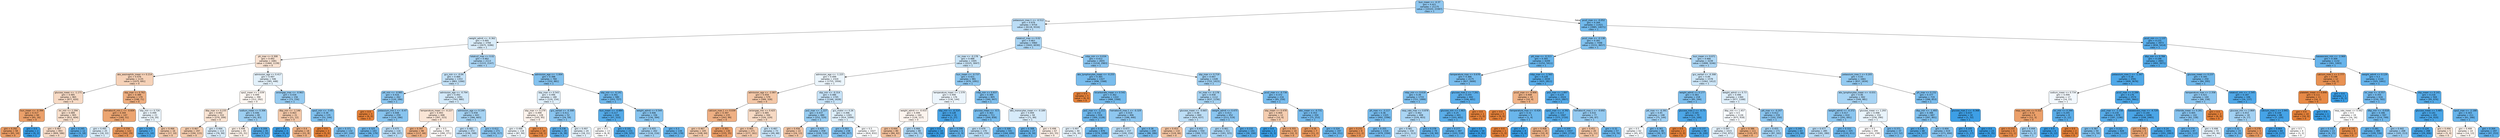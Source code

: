 digraph Tree {
node [shape=box, style="filled, rounded", color="black", fontname="helvetica"] ;
edge [fontname="helvetica"] ;
0 [label="bun_mean <= -0.37\ngini = 0.421\nsamples = 21175\nvalue = [10103, 23387]\nclass = 1", fillcolor="#8fc7f0"] ;
1 [label="potassium_max.1 <= -0.512\ngini = 0.479\nsamples = 9754\nvalue = [6118, 9316]\nclass = 1", fillcolor="#bbddf6"] ;
0 -> 1 [labeldistance=2.5, labelangle=45, headlabel="True"] ;
2 [label="weight_admit <= -0.362\ngini = 0.495\nsamples = 3794\nvalue = [2675, 3286]\nclass = 1", fillcolor="#daedfa"] ;
1 -> 2 ;
3 [label="ph_max <= 0.308\ngini = 0.492\nsamples = 1681\nvalue = [1460, 1139]\nclass = 0", fillcolor="#f9e3d3"] ;
2 -> 3 ;
4 [label="abs_eosinophils_mean <= 0.214\ngini = 0.476\nsamples = 1135\nvalue = [1075, 691]\nclass = 0", fillcolor="#f6d2b8"] ;
3 -> 4 ;
5 [label="glucose_mean <= -1.171\ngini = 0.485\nsamples = 965\nvalue = [877, 620]\nclass = 0", fillcolor="#f7dac5"] ;
4 -> 5 ;
6 [label="bun_mean <= -0.394\ngini = 0.317\nsamples = 60\nvalue = [65, 16]\nclass = 0", fillcolor="#eba06a"] ;
5 -> 6 ;
7 [label="gini = 0.292\nsamples = 58\nvalue = [65, 14]\nclass = 0", fillcolor="#eb9c64"] ;
6 -> 7 ;
8 [label="gini = 0.0\nsamples = 2\nvalue = [0, 2]\nclass = 1", fillcolor="#399de5"] ;
6 -> 8 ;
9 [label="inr_min <= 2.294\ngini = 0.489\nsamples = 905\nvalue = [812, 604]\nclass = 0", fillcolor="#f8dfcc"] ;
5 -> 9 ;
10 [label="gini = 0.487\nsamples = 893\nvalue = [809, 586]\nclass = 0", fillcolor="#f8dcc8"] ;
9 -> 10 ;
11 [label="gini = 0.245\nsamples = 12\nvalue = [3, 18]\nclass = 1", fillcolor="#5aade9"] ;
9 -> 11 ;
12 [label="sbp_max <= 0.762\ngini = 0.389\nsamples = 170\nvalue = [198, 71]\nclass = 0", fillcolor="#eeae80"] ;
4 -> 12 ;
13 [label="hematocrit_min.1 <= -0.604\ngini = 0.344\nsamples = 147\nvalue = [180, 51]\nclass = 0", fillcolor="#eca571"] ;
12 -> 13 ;
14 [label="gini = 0.495\nsamples = 25\nvalue = [18, 22]\nclass = 1", fillcolor="#dbedfa"] ;
13 -> 14 ;
15 [label="gini = 0.258\nsamples = 122\nvalue = [162, 29]\nclass = 0", fillcolor="#ea985c"] ;
13 -> 15 ;
16 [label="sbp_min <= 0.726\ngini = 0.499\nsamples = 23\nvalue = [18, 20]\nclass = 1", fillcolor="#ebf5fc"] ;
12 -> 16 ;
17 [label="gini = 0.165\nsamples = 7\nvalue = [1, 10]\nclass = 1", fillcolor="#4da7e8"] ;
16 -> 17 ;
18 [label="gini = 0.466\nsamples = 16\nvalue = [17, 10]\nclass = 0", fillcolor="#f4cbad"] ;
16 -> 18 ;
19 [label="admission_age <= 0.417\ngini = 0.497\nsamples = 546\nvalue = [385, 448]\nclass = 1", fillcolor="#e3f1fb"] ;
3 -> 19 ;
20 [label="spo2_mean <= 1.039\ngini = 0.499\nsamples = 390\nvalue = [312, 292]\nclass = 0", fillcolor="#fdf7f2"] ;
19 -> 20 ;
21 [label="dbp_max <= 0.235\ngini = 0.492\nsamples = 310\nvalue = [270, 209]\nclass = 0", fillcolor="#f9e3d2"] ;
20 -> 21 ;
22 [label="gini = 0.467\nsamples = 197\nvalue = [194, 115]\nclass = 0", fillcolor="#f4ccae"] ;
21 -> 22 ;
23 [label="gini = 0.494\nsamples = 113\nvalue = [76, 94]\nclass = 1", fillcolor="#d9ecfa"] ;
21 -> 23 ;
24 [label="sodium_mean <= 0.306\ngini = 0.446\nsamples = 80\nvalue = [42, 83]\nclass = 1", fillcolor="#9dcff2"] ;
20 -> 24 ;
25 [label="gini = 0.498\nsamples = 45\nvalue = [35, 31]\nclass = 0", fillcolor="#fcf1e8"] ;
24 -> 25 ;
26 [label="gini = 0.209\nsamples = 35\nvalue = [7, 52]\nclass = 1", fillcolor="#54aae8"] ;
24 -> 26 ;
27 [label="aniongap_max <= -0.963\ngini = 0.434\nsamples = 156\nvalue = [73, 156]\nclass = 1", fillcolor="#96cbf1"] ;
19 -> 27 ;
28 [label="dbp_min <= -1.146\ngini = 0.463\nsamples = 21\nvalue = [21, 12]\nclass = 0", fillcolor="#f4c9aa"] ;
27 -> 28 ;
29 [label="gini = 0.0\nsamples = 3\nvalue = [0, 4]\nclass = 1", fillcolor="#399de5"] ;
28 -> 29 ;
30 [label="gini = 0.4\nsamples = 18\nvalue = [21, 8]\nclass = 0", fillcolor="#efb184"] ;
28 -> 30 ;
31 [label="spo2_min <= -3.45\ngini = 0.39\nsamples = 135\nvalue = [52, 144]\nclass = 1", fillcolor="#80c0ee"] ;
27 -> 31 ;
32 [label="gini = 0.0\nsamples = 3\nvalue = [5, 0]\nclass = 0", fillcolor="#e58139"] ;
31 -> 32 ;
33 [label="gini = 0.371\nsamples = 132\nvalue = [47, 144]\nclass = 1", fillcolor="#7abded"] ;
31 -> 33 ;
34 [label="totalco2_max <= 0.02\ngini = 0.462\nsamples = 2113\nvalue = [1215, 2147]\nclass = 1", fillcolor="#a9d4f4"] ;
2 -> 34 ;
35 [label="gcs_min <= -0.04\ngini = 0.484\nsamples = 1353\nvalue = [883, 1266]\nclass = 1", fillcolor="#c3e1f7"] ;
34 -> 35 ;
36 [label="ptt_min <= -0.985\ngini = 0.416\nsamples = 262\nvalue = [120, 286]\nclass = 1", fillcolor="#8cc6f0"] ;
35 -> 36 ;
37 [label="gini = 0.0\nsamples = 3\nvalue = [6, 0]\nclass = 0", fillcolor="#e58139"] ;
36 -> 37 ;
38 [label="potassium_min.1 <= -0.47\ngini = 0.408\nsamples = 259\nvalue = [114, 286]\nclass = 1", fillcolor="#88c4ef"] ;
36 -> 38 ;
39 [label="gini = 0.325\nsamples = 143\nvalue = [46, 179]\nclass = 1", fillcolor="#6cb6ec"] ;
38 -> 39 ;
40 [label="gini = 0.475\nsamples = 116\nvalue = [68, 107]\nclass = 1", fillcolor="#b7dbf6"] ;
38 -> 40 ;
41 [label="admission_age <= -0.794\ngini = 0.492\nsamples = 1091\nvalue = [763, 980]\nclass = 1", fillcolor="#d3e9f9"] ;
35 -> 41 ;
42 [label="temperature_mean <= -0.227\ngini = 0.493\nsamples = 448\nvalue = [397, 315]\nclass = 0", fillcolor="#fae5d6"] ;
41 -> 42 ;
43 [label="gini = 0.397\nsamples = 98\nvalue = [117, 44]\nclass = 0", fillcolor="#efb083"] ;
42 -> 43 ;
44 [label="gini = 0.5\nsamples = 350\nvalue = [280, 271]\nclass = 0", fillcolor="#fefbf9"] ;
42 -> 44 ;
45 [label="admission_age <= 0.144\ngini = 0.458\nsamples = 643\nvalue = [366, 665]\nclass = 1", fillcolor="#a6d3f3"] ;
41 -> 45 ;
46 [label="gini = 0.482\nsamples = 372\nvalue = [236, 348]\nclass = 1", fillcolor="#bfdff7"] ;
45 -> 46 ;
47 [label="gini = 0.412\nsamples = 271\nvalue = [130, 317]\nclass = 1", fillcolor="#8ac5f0"] ;
45 -> 47 ;
48 [label="admission_age <= -1.004\ngini = 0.398\nsamples = 760\nvalue = [332, 881]\nclass = 1", fillcolor="#84c2ef"] ;
34 -> 48 ;
49 [label="sbp_max <= 0.543\ngini = 0.496\nsamples = 180\nvalue = [129, 154]\nclass = 1", fillcolor="#dfeffb"] ;
48 -> 49 ;
50 [label="sbp_max <= 0.279\ngini = 0.499\nsamples = 128\nvalue = [105, 95]\nclass = 0", fillcolor="#fdf3ec"] ;
49 -> 50 ;
51 [label="gini = 0.499\nsamples = 118\nvalue = [87, 94]\nclass = 1", fillcolor="#f0f8fd"] ;
50 -> 51 ;
52 [label="gini = 0.1\nsamples = 10\nvalue = [18, 1]\nclass = 0", fillcolor="#e68844"] ;
50 -> 52 ;
53 [label="gcs_verbal <= -0.308\ngini = 0.411\nsamples = 52\nvalue = [24, 59]\nclass = 1", fillcolor="#8ac5f0"] ;
49 -> 53 ;
54 [label="gini = 0.236\nsamples = 28\nvalue = [6, 38]\nclass = 1", fillcolor="#58ace9"] ;
53 -> 54 ;
55 [label="gini = 0.497\nsamples = 24\nvalue = [18, 21]\nclass = 1", fillcolor="#e3f1fb"] ;
53 -> 55 ;
56 [label="sbp_min <= -0.141\ngini = 0.341\nsamples = 580\nvalue = [203, 727]\nclass = 1", fillcolor="#70b8ec"] ;
48 -> 56 ;
57 [label="bun_mean <= -0.884\ngini = 0.217\nsamples = 244\nvalue = [47, 333]\nclass = 1", fillcolor="#55abe9"] ;
56 -> 57 ;
58 [label="gini = 0.5\nsamples = 13\nvalue = [8, 8]\nclass = 0", fillcolor="#ffffff"] ;
57 -> 58 ;
59 [label="gini = 0.191\nsamples = 231\nvalue = [39, 325]\nclass = 1", fillcolor="#51a9e8"] ;
57 -> 59 ;
60 [label="weight_admit <= 0.544\ngini = 0.406\nsamples = 336\nvalue = [156, 394]\nclass = 1", fillcolor="#87c4ef"] ;
56 -> 60 ;
61 [label="gini = 0.455\nsamples = 202\nvalue = [116, 216]\nclass = 1", fillcolor="#a3d2f3"] ;
60 -> 61 ;
62 [label="gini = 0.3\nsamples = 134\nvalue = [40, 178]\nclass = 1", fillcolor="#65b3eb"] ;
60 -> 62 ;
63 [label="totalco2_max <= 0.02\ngini = 0.463\nsamples = 5960\nvalue = [3443, 6030]\nclass = 1", fillcolor="#aad5f4"] ;
1 -> 63 ;
64 [label="inr_max <= -0.178\ngini = 0.488\nsamples = 3305\nvalue = [2225, 3047]\nclass = 1", fillcolor="#cae5f8"] ;
63 -> 64 ;
65 [label="admission_age <= -1.225\ngini = 0.499\nsamples = 2324\nvalue = [1755, 1956]\nclass = 1", fillcolor="#ebf5fc"] ;
64 -> 65 ;
66 [label="admission_age <= -2.087\ngini = 0.459\nsamples = 579\nvalue = [589, 328]\nclass = 0", fillcolor="#f3c7a7"] ;
65 -> 66 ;
67 [label="calcium_max.1 <= 0.039\ngini = 0.397\nsamples = 235\nvalue = [263, 99]\nclass = 0", fillcolor="#efb084"] ;
66 -> 67 ;
68 [label="gini = 0.467\nsamples = 105\nvalue = [108, 64]\nclass = 0", fillcolor="#f4ccae"] ;
67 -> 68 ;
69 [label="gini = 0.301\nsamples = 130\nvalue = [155, 35]\nclass = 0", fillcolor="#eb9d66"] ;
67 -> 69 ;
70 [label="aniongap_min <= 0.425\ngini = 0.485\nsamples = 344\nvalue = [326, 229]\nclass = 0", fillcolor="#f7dac4"] ;
66 -> 70 ;
71 [label="gini = 0.465\nsamples = 271\nvalue = [277, 161]\nclass = 0", fillcolor="#f4caac"] ;
70 -> 71 ;
72 [label="gini = 0.487\nsamples = 73\nvalue = [49, 68]\nclass = 1", fillcolor="#c8e4f8"] ;
70 -> 72 ;
73 [label="sbp_min <= -0.314\ngini = 0.486\nsamples = 1745\nvalue = [1166, 1628]\nclass = 1", fillcolor="#c7e3f8"] ;
65 -> 73 ;
74 [label="po2_max <= -1.227\ngini = 0.437\nsamples = 480\nvalue = [252, 529]\nclass = 1", fillcolor="#97ccf1"] ;
73 -> 74 ;
75 [label="gini = 0.456\nsamples = 22\nvalue = [24, 13]\nclass = 0", fillcolor="#f3c5a4"] ;
74 -> 75 ;
76 [label="gini = 0.425\nsamples = 458\nvalue = [228, 516]\nclass = 1", fillcolor="#90c8f0"] ;
74 -> 76 ;
77 [label="gcs_motor <= 0.26\ngini = 0.496\nsamples = 1265\nvalue = [914, 1099]\nclass = 1", fillcolor="#deeffb"] ;
73 -> 77 ;
78 [label="gini = 0.393\nsamples = 238\nvalue = [98, 267]\nclass = 1", fillcolor="#82c1ef"] ;
77 -> 78 ;
79 [label="gini = 0.5\nsamples = 1027\nvalue = [816, 832]\nclass = 1", fillcolor="#fbfdfe"] ;
77 -> 79 ;
80 [label="bun_mean <= -0.737\ngini = 0.421\nsamples = 981\nvalue = [470, 1091]\nclass = 1", fillcolor="#8ec7f0"] ;
64 -> 80 ;
81 [label="temperature_mean <= 1.579\ngini = 0.499\nsamples = 176\nvalue = [130, 144]\nclass = 1", fillcolor="#ecf5fc"] ;
80 -> 81 ;
82 [label="weight_admit <= -0.433\ngini = 0.499\nsamples = 160\nvalue = [128, 117]\nclass = 0", fillcolor="#fdf4ee"] ;
81 -> 82 ;
83 [label="gini = 0.444\nsamples = 80\nvalue = [84, 42]\nclass = 0", fillcolor="#f2c09c"] ;
82 -> 83 ;
84 [label="gini = 0.466\nsamples = 80\nvalue = [44, 75]\nclass = 1", fillcolor="#add6f4"] ;
82 -> 84 ;
85 [label="sbp_min <= -0.314\ngini = 0.128\nsamples = 16\nvalue = [2, 27]\nclass = 1", fillcolor="#48a4e7"] ;
81 -> 85 ;
86 [label="gini = 0.0\nsamples = 10\nvalue = [0, 18]\nclass = 1", fillcolor="#399de5"] ;
85 -> 86 ;
87 [label="gini = 0.298\nsamples = 6\nvalue = [2, 9]\nclass = 1", fillcolor="#65b3eb"] ;
85 -> 87 ;
88 [label="mbp_min <= 0.837\ngini = 0.389\nsamples = 805\nvalue = [340, 947]\nclass = 1", fillcolor="#80c0ee"] ;
80 -> 88 ;
89 [label="glucose_mean <= -0.5\ngini = 0.363\nsamples = 711\nvalue = [269, 858]\nclass = 1", fillcolor="#77bced"] ;
88 -> 89 ;
90 [label="gini = 0.479\nsamples = 170\nvalue = [105, 159]\nclass = 1", fillcolor="#bcdef6"] ;
89 -> 90 ;
91 [label="gini = 0.308\nsamples = 541\nvalue = [164, 699]\nclass = 1", fillcolor="#67b4eb"] ;
89 -> 91 ;
92 [label="abs_monocytes_mean <= -0.189\ngini = 0.494\nsamples = 94\nvalue = [71, 89]\nclass = 1", fillcolor="#d7ebfa"] ;
88 -> 92 ;
93 [label="gini = 0.308\nsamples = 27\nvalue = [8, 34]\nclass = 1", fillcolor="#68b4eb"] ;
92 -> 93 ;
94 [label="gini = 0.498\nsamples = 67\nvalue = [63, 55]\nclass = 0", fillcolor="#fcefe6"] ;
92 -> 94 ;
95 [label="mbp_min <= 0.034\ngini = 0.412\nsamples = 2655\nvalue = [1218, 2983]\nclass = 1", fillcolor="#8ac5f0"] ;
63 -> 95 ;
96 [label="abs_lymphocytes_mean <= -0.255\ngini = 0.365\nsamples = 1327\nvalue = [496, 1568]\nclass = 1", fillcolor="#78bced"] ;
95 -> 96 ;
97 [label="gini = 0.0\nsamples = 5\nvalue = [8, 0]\nclass = 0", fillcolor="#e58139"] ;
96 -> 97 ;
98 [label="bicarbonate_mean <= 0.542\ngini = 0.362\nsamples = 1322\nvalue = [488, 1568]\nclass = 1", fillcolor="#77bced"] ;
96 -> 98 ;
99 [label="po2_max <= -1.211\ngini = 0.332\nsamples = 916\nvalue = [300, 1128]\nclass = 1", fillcolor="#6eb7ec"] ;
98 -> 99 ;
100 [label="gini = 0.497\nsamples = 40\nvalue = [26, 30]\nclass = 1", fillcolor="#e5f2fc"] ;
99 -> 100 ;
101 [label="gini = 0.32\nsamples = 876\nvalue = [274, 1098]\nclass = 1", fillcolor="#6ab5eb"] ;
99 -> 101 ;
102 [label="hematocrit_max.1 <= -0.329\ngini = 0.419\nsamples = 406\nvalue = [188, 440]\nclass = 1", fillcolor="#8ec7f0"] ;
98 -> 102 ;
103 [label="gini = 0.477\nsamples = 157\nvalue = [100, 154]\nclass = 1", fillcolor="#baddf6"] ;
102 -> 103 ;
104 [label="gini = 0.36\nsamples = 249\nvalue = [88, 286]\nclass = 1", fillcolor="#76bbed"] ;
102 -> 104 ;
105 [label="sbp_max <= 0.719\ngini = 0.447\nsamples = 1328\nvalue = [722, 1415]\nclass = 1", fillcolor="#9ecff2"] ;
95 -> 105 ;
106 [label="inr_max <= -0.178\ngini = 0.458\nsamples = 1112\nvalue = [637, 1156]\nclass = 1", fillcolor="#a6d3f3"] ;
105 -> 106 ;
107 [label="glucose_mean <= -0.665\ngini = 0.48\nsamples = 660\nvalue = [424, 637]\nclass = 1", fillcolor="#bddef6"] ;
106 -> 107 ;
108 [label="gini = 0.453\nsamples = 110\nvalue = [124, 66]\nclass = 0", fillcolor="#f3c4a2"] ;
107 -> 108 ;
109 [label="gini = 0.452\nsamples = 550\nvalue = [300, 571]\nclass = 1", fillcolor="#a1d0f3"] ;
107 -> 109 ;
110 [label="weight_admit <= 0.475\ngini = 0.413\nsamples = 452\nvalue = [213, 519]\nclass = 1", fillcolor="#8ac5f0"] ;
106 -> 110 ;
111 [label="gini = 0.461\nsamples = 311\nvalue = [183, 325]\nclass = 1", fillcolor="#a8d4f4"] ;
110 -> 111 ;
112 [label="gini = 0.232\nsamples = 141\nvalue = [30, 194]\nclass = 1", fillcolor="#58ace9"] ;
110 -> 112 ;
113 [label="pco2_max <= -0.736\ngini = 0.372\nsamples = 216\nvalue = [85, 259]\nclass = 1", fillcolor="#7abdee"] ;
105 -> 113 ;
114 [label="sbp_mean <= 0.478\ngini = 0.469\nsamples = 12\nvalue = [10, 6]\nclass = 0", fillcolor="#f5cdb0"] ;
113 -> 114 ;
115 [label="gini = 0.0\nsamples = 2\nvalue = [0, 3]\nclass = 1", fillcolor="#399de5"] ;
114 -> 115 ;
116 [label="gini = 0.355\nsamples = 10\nvalue = [10, 3]\nclass = 0", fillcolor="#eda774"] ;
114 -> 116 ;
117 [label="wbc_mean <= -0.731\ngini = 0.353\nsamples = 204\nvalue = [75, 253]\nclass = 1", fillcolor="#74baed"] ;
113 -> 117 ;
118 [label="gini = 0.26\nsamples = 7\nvalue = [11, 2]\nclass = 0", fillcolor="#ea985d"] ;
117 -> 118 ;
119 [label="gini = 0.324\nsamples = 197\nvalue = [64, 251]\nclass = 1", fillcolor="#6bb6ec"] ;
117 -> 119 ;
120 [label="pco2_max <= -0.052\ngini = 0.344\nsamples = 11421\nvalue = [3985, 14071]\nclass = 1", fillcolor="#71b9ec"] ;
0 -> 120 [labeldistance=2.5, labelangle=-45, headlabel="False"] ;
121 [label="pco2_max <= -0.138\ngini = 0.391\nsamples = 7448\nvalue = [3151, 8657]\nclass = 1", fillcolor="#81c1ee"] ;
120 -> 121 ;
122 [label="ptt_max <= -0.313\ngini = 0.305\nsamples = 4209\nvalue = [1252, 5411]\nclass = 1", fillcolor="#67b4eb"] ;
121 -> 122 ;
123 [label="temperature_max <= 0.678\ngini = 0.366\nsamples = 2175\nvalue = [827, 2600]\nclass = 1", fillcolor="#78bced"] ;
122 -> 123 ;
124 [label="mbp_min <= 0.618\ngini = 0.39\nsamples = 1733\nvalue = [721, 1999]\nclass = 1", fillcolor="#80c0ee"] ;
123 -> 124 ;
125 [label="ph_max <= -3.117\ngini = 0.36\nsamples = 1325\nvalue = [492, 1596]\nclass = 1", fillcolor="#76bbed"] ;
124 -> 125 ;
126 [label="gini = 0.231\nsamples = 9\nvalue = [13, 2]\nclass = 0", fillcolor="#e99457"] ;
125 -> 126 ;
127 [label="gini = 0.355\nsamples = 1316\nvalue = [479, 1594]\nclass = 1", fillcolor="#74baed"] ;
125 -> 127 ;
128 [label="resp_rate_max <= 0.878\ngini = 0.462\nsamples = 408\nvalue = [229, 403]\nclass = 1", fillcolor="#aad5f4"] ;
124 -> 128 ;
129 [label="gini = 0.481\nsamples = 334\nvalue = [211, 313]\nclass = 1", fillcolor="#bedff7"] ;
128 -> 129 ;
130 [label="gini = 0.278\nsamples = 74\nvalue = [18, 90]\nclass = 1", fillcolor="#61b1ea"] ;
128 -> 130 ;
131 [label="glucose_max.2 <= 7.261\ngini = 0.255\nsamples = 442\nvalue = [106, 601]\nclass = 1", fillcolor="#5caeea"] ;
123 -> 131 ;
132 [label="glucose_min <= 1.463\ngini = 0.25\nsamples = 441\nvalue = [103, 601]\nclass = 1", fillcolor="#5baee9"] ;
131 -> 132 ;
133 [label="gini = 0.277\nsamples = 387\nvalue = [103, 518]\nclass = 1", fillcolor="#60b0ea"] ;
132 -> 133 ;
134 [label="gini = 0.0\nsamples = 54\nvalue = [0, 83]\nclass = 1", fillcolor="#399de5"] ;
132 -> 134 ;
135 [label="gini = 0.0\nsamples = 1\nvalue = [3, 0]\nclass = 0", fillcolor="#e58139"] ;
131 -> 135 ;
136 [label="mbp_max <= -1.565\ngini = 0.228\nsamples = 2034\nvalue = [425, 2811]\nclass = 1", fillcolor="#57ace9"] ;
122 -> 136 ;
137 [label="pco2_max <= -0.906\ngini = 0.408\nsamples = 10\nvalue = [10, 4]\nclass = 0", fillcolor="#efb388"] ;
136 -> 137 ;
138 [label="gini = 0.0\nsamples = 5\nvalue = [9, 0]\nclass = 0", fillcolor="#e58139"] ;
137 -> 138 ;
139 [label="temperature_max <= -0.426\ngini = 0.32\nsamples = 5\nvalue = [1, 4]\nclass = 1", fillcolor="#6ab6ec"] ;
137 -> 139 ;
140 [label="gini = 0.0\nsamples = 1\nvalue = [1, 0]\nclass = 0", fillcolor="#e58139"] ;
139 -> 140 ;
141 [label="gini = 0.0\nsamples = 4\nvalue = [0, 4]\nclass = 1", fillcolor="#399de5"] ;
139 -> 141 ;
142 [label="po2_max <= 1.897\ngini = 0.224\nsamples = 2024\nvalue = [415, 2807]\nclass = 1", fillcolor="#56abe9"] ;
136 -> 142 ;
143 [label="spo2_max <= -4.392\ngini = 0.213\nsamples = 1947\nvalue = [375, 2720]\nclass = 1", fillcolor="#54abe9"] ;
142 -> 143 ;
144 [label="gini = 0.408\nsamples = 10\nvalue = [10, 4]\nclass = 0", fillcolor="#efb388"] ;
143 -> 144 ;
145 [label="gini = 0.209\nsamples = 1937\nvalue = [365, 2716]\nclass = 1", fillcolor="#54aae8"] ;
143 -> 145 ;
146 [label="hematocrit_max.1 <= -0.692\ngini = 0.432\nsamples = 77\nvalue = [40, 87]\nclass = 1", fillcolor="#94caf1"] ;
142 -> 146 ;
147 [label="gini = 0.451\nsamples = 20\nvalue = [21, 11]\nclass = 0", fillcolor="#f3c3a1"] ;
146 -> 147 ;
148 [label="gini = 0.32\nsamples = 57\nvalue = [19, 76]\nclass = 1", fillcolor="#6ab6ec"] ;
146 -> 148 ;
149 [label="bun_mean <= 0.071\ngini = 0.466\nsamples = 3239\nvalue = [1899, 3246]\nclass = 1", fillcolor="#add6f4"] ;
121 -> 149 ;
150 [label="gcs_verbal <= -0.308\ngini = 0.49\nsamples = 1578\nvalue = [1062, 1412]\nclass = 1", fillcolor="#cee7f9"] ;
149 -> 150 ;
151 [label="weight_admit <= 0.177\ngini = 0.383\nsamples = 218\nvalue = [85, 244]\nclass = 1", fillcolor="#7ebfee"] ;
150 -> 151 ;
152 [label="ptt_max <= -0.391\ngini = 0.45\nsamples = 148\nvalue = [75, 144]\nclass = 1", fillcolor="#a0d0f3"] ;
151 -> 152 ;
153 [label="gini = 0.5\nsamples = 62\nvalue = [45, 47]\nclass = 1", fillcolor="#f7fbfe"] ;
152 -> 153 ;
154 [label="gini = 0.361\nsamples = 86\nvalue = [30, 97]\nclass = 1", fillcolor="#76bbed"] ;
152 -> 154 ;
155 [label="glucose_max.2 <= -0.73\ngini = 0.165\nsamples = 70\nvalue = [10, 100]\nclass = 1", fillcolor="#4da7e8"] ;
151 -> 155 ;
156 [label="gini = 0.0\nsamples = 2\nvalue = [2, 0]\nclass = 0", fillcolor="#e58139"] ;
155 -> 156 ;
157 [label="gini = 0.137\nsamples = 68\nvalue = [8, 100]\nclass = 1", fillcolor="#49a5e7"] ;
155 -> 157 ;
158 [label="weight_admit <= 0.73\ngini = 0.496\nsamples = 1360\nvalue = [977, 1168]\nclass = 1", fillcolor="#dfeffb"] ;
150 -> 158 ;
159 [label="dbp_min <= 1.457\ngini = 0.5\nsamples = 1126\nvalue = [875, 918]\nclass = 1", fillcolor="#f6fafe"] ;
158 -> 159 ;
160 [label="gini = 0.497\nsamples = 1015\nvalue = [742, 871]\nclass = 1", fillcolor="#e2f0fb"] ;
159 -> 160 ;
161 [label="gini = 0.386\nsamples = 111\nvalue = [133, 47]\nclass = 0", fillcolor="#eeae7f"] ;
159 -> 161 ;
162 [label="ptt_max <= -0.207\ngini = 0.412\nsamples = 234\nvalue = [102, 250]\nclass = 1", fillcolor="#8ac5f0"] ;
158 -> 162 ;
163 [label="gini = 0.455\nsamples = 171\nvalue = [87, 162]\nclass = 1", fillcolor="#a3d2f3"] ;
162 -> 163 ;
164 [label="gini = 0.249\nsamples = 63\nvalue = [15, 88]\nclass = 1", fillcolor="#5baee9"] ;
162 -> 164 ;
165 [label="potassium_max.1 <= 0.205\ngini = 0.43\nsamples = 1661\nvalue = [837, 1834]\nclass = 1", fillcolor="#93caf1"] ;
149 -> 165 ;
166 [label="abs_lymphocytes_mean <= -0.031\ngini = 0.46\nsamples = 942\nvalue = [549, 981]\nclass = 1", fillcolor="#a8d4f4"] ;
165 -> 166 ;
167 [label="weight_admit <= -0.372\ngini = 0.417\nsamples = 610\nvalue = [291, 691]\nclass = 1", fillcolor="#8cc6f0"] ;
166 -> 167 ;
168 [label="gini = 0.477\nsamples = 285\nvalue = [181, 280]\nclass = 1", fillcolor="#b9dcf6"] ;
167 -> 168 ;
169 [label="gini = 0.333\nsamples = 325\nvalue = [110, 411]\nclass = 1", fillcolor="#6eb7ec"] ;
167 -> 169 ;
170 [label="glucose_mean <= 1.293\ngini = 0.498\nsamples = 332\nvalue = [258, 290]\nclass = 1", fillcolor="#e9f4fc"] ;
166 -> 170 ;
171 [label="gini = 0.5\nsamples = 295\nvalue = [241, 238]\nclass = 0", fillcolor="#fffdfd"] ;
170 -> 171 ;
172 [label="gini = 0.371\nsamples = 37\nvalue = [17, 52]\nclass = 1", fillcolor="#7abdee"] ;
170 -> 172 ;
173 [label="ph_max <= 0.152\ngini = 0.377\nsamples = 719\nvalue = [288, 853]\nclass = 1", fillcolor="#7cbeee"] ;
165 -> 173 ;
174 [label="dbp_min <= -1.493\ngini = 0.388\nsamples = 687\nvalue = [287, 801]\nclass = 1", fillcolor="#80c0ee"] ;
173 -> 174 ;
175 [label="gini = 0.226\nsamples = 68\nvalue = [16, 107]\nclass = 1", fillcolor="#57ace9"] ;
174 -> 175 ;
176 [label="gini = 0.404\nsamples = 619\nvalue = [271, 694]\nclass = 1", fillcolor="#86c3ef"] ;
174 -> 176 ;
177 [label="glucose_max.2 <= -0.368\ngini = 0.037\nsamples = 32\nvalue = [1, 52]\nclass = 1", fillcolor="#3d9fe6"] ;
173 -> 177 ;
178 [label="gini = 0.105\nsamples = 9\nvalue = [1, 17]\nclass = 1", fillcolor="#45a3e7"] ;
177 -> 178 ;
179 [label="gini = 0.0\nsamples = 23\nvalue = [0, 35]\nclass = 1", fillcolor="#399de5"] ;
177 -> 179 ;
180 [label="pco2_min <= 1.137\ngini = 0.231\nsamples = 3973\nvalue = [834, 5414]\nclass = 1", fillcolor="#58ace9"] ;
120 -> 180 ;
181 [label="dbp_min <= 0.784\ngini = 0.196\nsamples = 2841\nvalue = [493, 3971]\nclass = 1", fillcolor="#52a9e8"] ;
180 -> 181 ;
182 [label="potassium_max.1 <= -1.347\ngini = 0.18\nsamples = 2591\nvalue = [409, 3676]\nclass = 1", fillcolor="#4fa8e8"] ;
181 -> 182 ;
183 [label="sodium_mean <= 0.734\ngini = 0.499\nsamples = 17\nvalue = [14, 15]\nclass = 1", fillcolor="#f2f8fd"] ;
182 -> 183 ;
184 [label="resp_rate_min <= 0.322\ngini = 0.32\nsamples = 9\nvalue = [12, 3]\nclass = 0", fillcolor="#eca06a"] ;
183 -> 184 ;
185 [label="gini = 0.153\nsamples = 6\nvalue = [11, 1]\nclass = 0", fillcolor="#e78c4b"] ;
184 -> 185 ;
186 [label="gini = 0.444\nsamples = 3\nvalue = [1, 2]\nclass = 1", fillcolor="#9ccef2"] ;
184 -> 186 ;
187 [label="inr_min <= 0.344\ngini = 0.245\nsamples = 8\nvalue = [2, 12]\nclass = 1", fillcolor="#5aade9"] ;
183 -> 187 ;
188 [label="gini = 0.0\nsamples = 6\nvalue = [0, 12]\nclass = 1", fillcolor="#399de5"] ;
187 -> 188 ;
189 [label="gini = 0.0\nsamples = 2\nvalue = [2, 0]\nclass = 0", fillcolor="#e58139"] ;
187 -> 189 ;
190 [label="pco2_max <= 0.289\ngini = 0.176\nsamples = 2574\nvalue = [395, 3661]\nclass = 1", fillcolor="#4ea8e8"] ;
182 -> 190 ;
191 [label="po2_max <= -1.158\ngini = 0.234\nsamples = 878\nvalue = [187, 1196]\nclass = 1", fillcolor="#58ace9"] ;
190 -> 191 ;
192 [label="gini = 0.387\nsamples = 50\nvalue = [21, 59]\nclass = 1", fillcolor="#7fc0ee"] ;
191 -> 192 ;
193 [label="gini = 0.222\nsamples = 828\nvalue = [166, 1137]\nclass = 1", fillcolor="#56abe9"] ;
191 -> 193 ;
194 [label="baseexcess_max <= -4.729\ngini = 0.144\nsamples = 1696\nvalue = [208, 2465]\nclass = 1", fillcolor="#4aa5e7"] ;
190 -> 194 ;
195 [label="gini = 0.346\nsamples = 5\nvalue = [7, 2]\nclass = 0", fillcolor="#eca572"] ;
194 -> 195 ;
196 [label="gini = 0.14\nsamples = 1691\nvalue = [201, 2463]\nclass = 1", fillcolor="#49a5e7"] ;
194 -> 196 ;
197 [label="glucose_mean <= 0.237\ngini = 0.345\nsamples = 250\nvalue = [84, 295]\nclass = 1", fillcolor="#71b9ec"] ;
181 -> 197 ;
198 [label="temperature_max <= 2.358\ngini = 0.421\nsamples = 144\nvalue = [68, 158]\nclass = 1", fillcolor="#8ec7f0"] ;
197 -> 198 ;
199 [label="chloride_mean <= 0.281\ngini = 0.405\nsamples = 142\nvalue = [62, 158]\nclass = 1", fillcolor="#87c3ef"] ;
198 -> 199 ;
200 [label="gini = 0.274\nsamples = 87\nvalue = [22, 112]\nclass = 1", fillcolor="#60b0ea"] ;
199 -> 200 ;
201 [label="gini = 0.498\nsamples = 55\nvalue = [40, 46]\nclass = 1", fillcolor="#e5f2fc"] ;
199 -> 201 ;
202 [label="gini = 0.0\nsamples = 2\nvalue = [6, 0]\nclass = 0", fillcolor="#e58139"] ;
198 -> 202 ;
203 [label="totalco2_min <= -1.545\ngini = 0.187\nsamples = 106\nvalue = [16, 137]\nclass = 1", fillcolor="#50a8e8"] ;
197 -> 203 ;
204 [label="glucose_min <= 2.869\ngini = 0.453\nsamples = 18\nvalue = [9, 17]\nclass = 1", fillcolor="#a2d1f3"] ;
203 -> 204 ;
205 [label="gini = 0.32\nsamples = 15\nvalue = [4, 16]\nclass = 1", fillcolor="#6ab6ec"] ;
204 -> 205 ;
206 [label="gini = 0.278\nsamples = 3\nvalue = [5, 1]\nclass = 0", fillcolor="#ea9a61"] ;
204 -> 206 ;
207 [label="calcium_max.1 <= 2.941\ngini = 0.104\nsamples = 88\nvalue = [7, 120]\nclass = 1", fillcolor="#45a3e7"] ;
203 -> 207 ;
208 [label="gini = 0.064\nsamples = 84\nvalue = [4, 117]\nclass = 1", fillcolor="#40a0e6"] ;
207 -> 208 ;
209 [label="gini = 0.5\nsamples = 4\nvalue = [3, 3]\nclass = 0", fillcolor="#ffffff"] ;
207 -> 209 ;
210 [label="baseexcess_min <= -2.969\ngini = 0.309\nsamples = 1132\nvalue = [341, 1443]\nclass = 1", fillcolor="#68b4eb"] ;
180 -> 210 ;
211 [label="calcium_max.1 <= 2.777\ngini = 0.198\nsamples = 12\nvalue = [16, 2]\nclass = 0", fillcolor="#e89152"] ;
210 -> 211 ;
212 [label="platelets_mean <= 0.846\ngini = 0.111\nsamples = 11\nvalue = [16, 1]\nclass = 0", fillcolor="#e78945"] ;
211 -> 212 ;
213 [label="gini = 0.0\nsamples = 10\nvalue = [16, 0]\nclass = 0", fillcolor="#e58139"] ;
212 -> 213 ;
214 [label="gini = 0.0\nsamples = 1\nvalue = [0, 1]\nclass = 1", fillcolor="#399de5"] ;
212 -> 214 ;
215 [label="gini = 0.0\nsamples = 1\nvalue = [0, 1]\nclass = 1", fillcolor="#399de5"] ;
211 -> 215 ;
216 [label="weight_admit <= 0.129\ngini = 0.3\nsamples = 1120\nvalue = [325, 1441]\nclass = 1", fillcolor="#66b3eb"] ;
210 -> 216 ;
217 [label="inr_max <= -0.557\ngini = 0.355\nsamples = 616\nvalue = [230, 765]\nclass = 1", fillcolor="#75baed"] ;
216 -> 217 ;
218 [label="resp_rate_mean <= 0.562\ngini = 0.5\nsamples = 19\nvalue = [16, 16]\nclass = 0", fillcolor="#ffffff"] ;
217 -> 218 ;
219 [label="gini = 0.332\nsamples = 13\nvalue = [4, 15]\nclass = 1", fillcolor="#6eb7ec"] ;
218 -> 219 ;
220 [label="gini = 0.142\nsamples = 6\nvalue = [12, 1]\nclass = 0", fillcolor="#e78c49"] ;
218 -> 220 ;
221 [label="dbp_min <= -0.018\ngini = 0.346\nsamples = 597\nvalue = [214, 749]\nclass = 1", fillcolor="#72b9ec"] ;
217 -> 221 ;
222 [label="gini = 0.281\nsamples = 389\nvalue = [109, 536]\nclass = 1", fillcolor="#61b1ea"] ;
221 -> 222 ;
223 [label="gini = 0.442\nsamples = 208\nvalue = [105, 213]\nclass = 1", fillcolor="#9bcdf2"] ;
221 -> 223 ;
224 [label="sbp_mean <= 0.141\ngini = 0.216\nsamples = 504\nvalue = [95, 676]\nclass = 1", fillcolor="#55abe9"] ;
216 -> 224 ;
225 [label="glucose_mean <= 3.485\ngini = 0.141\nsamples = 293\nvalue = [34, 410]\nclass = 1", fillcolor="#49a5e7"] ;
224 -> 225 ;
226 [label="gini = 0.124\nsamples = 288\nvalue = [29, 406]\nclass = 1", fillcolor="#47a4e7"] ;
225 -> 226 ;
227 [label="gini = 0.494\nsamples = 5\nvalue = [5, 4]\nclass = 0", fillcolor="#fae6d7"] ;
225 -> 227 ;
228 [label="spo2_max <= -2.188\ngini = 0.303\nsamples = 211\nvalue = [61, 266]\nclass = 1", fillcolor="#66b3eb"] ;
224 -> 228 ;
229 [label="gini = 0.499\nsamples = 14\nvalue = [14, 13]\nclass = 0", fillcolor="#fdf6f1"] ;
228 -> 229 ;
230 [label="gini = 0.264\nsamples = 197\nvalue = [47, 253]\nclass = 1", fillcolor="#5eafea"] ;
228 -> 230 ;
}